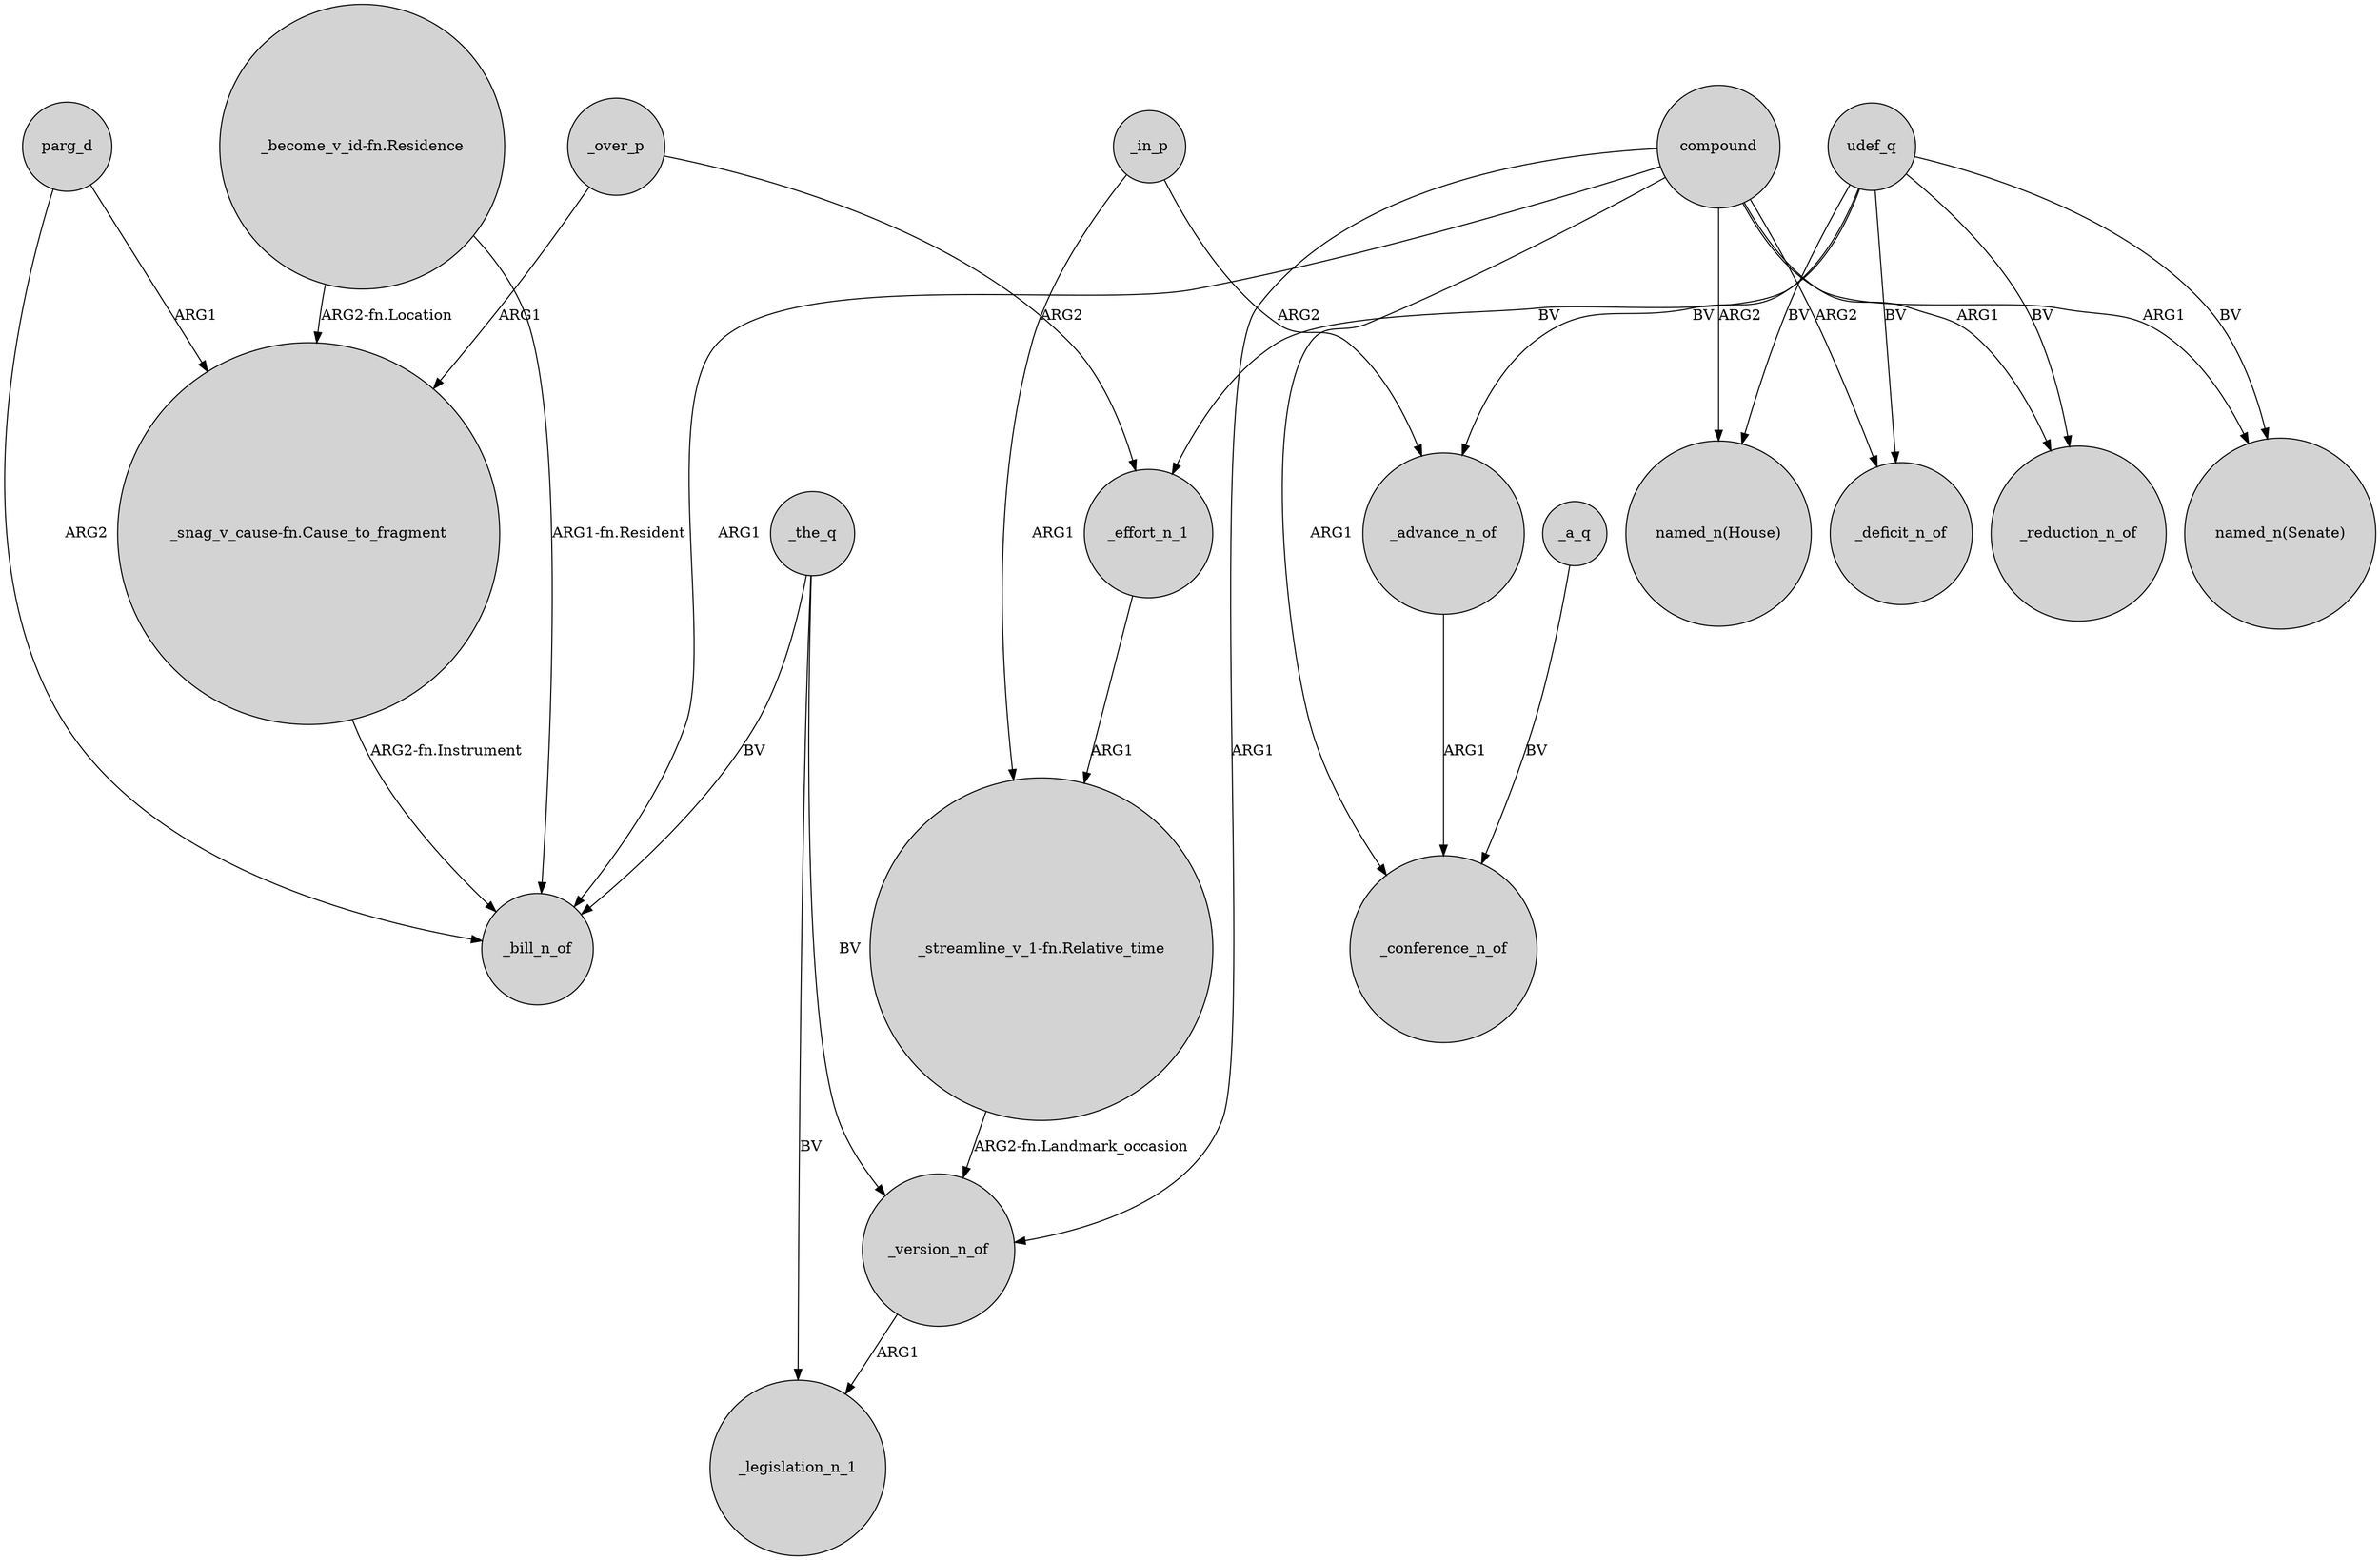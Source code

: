 digraph {
	node [shape=circle style=filled]
	udef_q -> _effort_n_1 [label=BV]
	_effort_n_1 -> "_streamline_v_1-fn.Relative_time" [label=ARG1]
	_the_q -> _bill_n_of [label=BV]
	_advance_n_of -> _conference_n_of [label=ARG1]
	parg_d -> _bill_n_of [label=ARG2]
	compound -> _deficit_n_of [label=ARG2]
	compound -> _reduction_n_of [label=ARG1]
	"_become_v_id-fn.Residence" -> "_snag_v_cause-fn.Cause_to_fragment" [label="ARG2-fn.Location"]
	compound -> "named_n(House)" [label=ARG2]
	_version_n_of -> _legislation_n_1 [label=ARG1]
	"_streamline_v_1-fn.Relative_time" -> _version_n_of [label="ARG2-fn.Landmark_occasion"]
	_in_p -> "_streamline_v_1-fn.Relative_time" [label=ARG1]
	parg_d -> "_snag_v_cause-fn.Cause_to_fragment" [label=ARG1]
	udef_q -> _reduction_n_of [label=BV]
	compound -> _version_n_of [label=ARG1]
	udef_q -> _advance_n_of [label=BV]
	_in_p -> _advance_n_of [label=ARG2]
	compound -> "named_n(Senate)" [label=ARG1]
	_over_p -> "_snag_v_cause-fn.Cause_to_fragment" [label=ARG1]
	"_snag_v_cause-fn.Cause_to_fragment" -> _bill_n_of [label="ARG2-fn.Instrument"]
	_a_q -> _conference_n_of [label=BV]
	compound -> _bill_n_of [label=ARG1]
	_over_p -> _effort_n_1 [label=ARG2]
	_the_q -> _legislation_n_1 [label=BV]
	"_become_v_id-fn.Residence" -> _bill_n_of [label="ARG1-fn.Resident"]
	_the_q -> _version_n_of [label=BV]
	udef_q -> "named_n(House)" [label=BV]
	udef_q -> "named_n(Senate)" [label=BV]
	udef_q -> _deficit_n_of [label=BV]
	compound -> _conference_n_of [label=ARG1]
}
